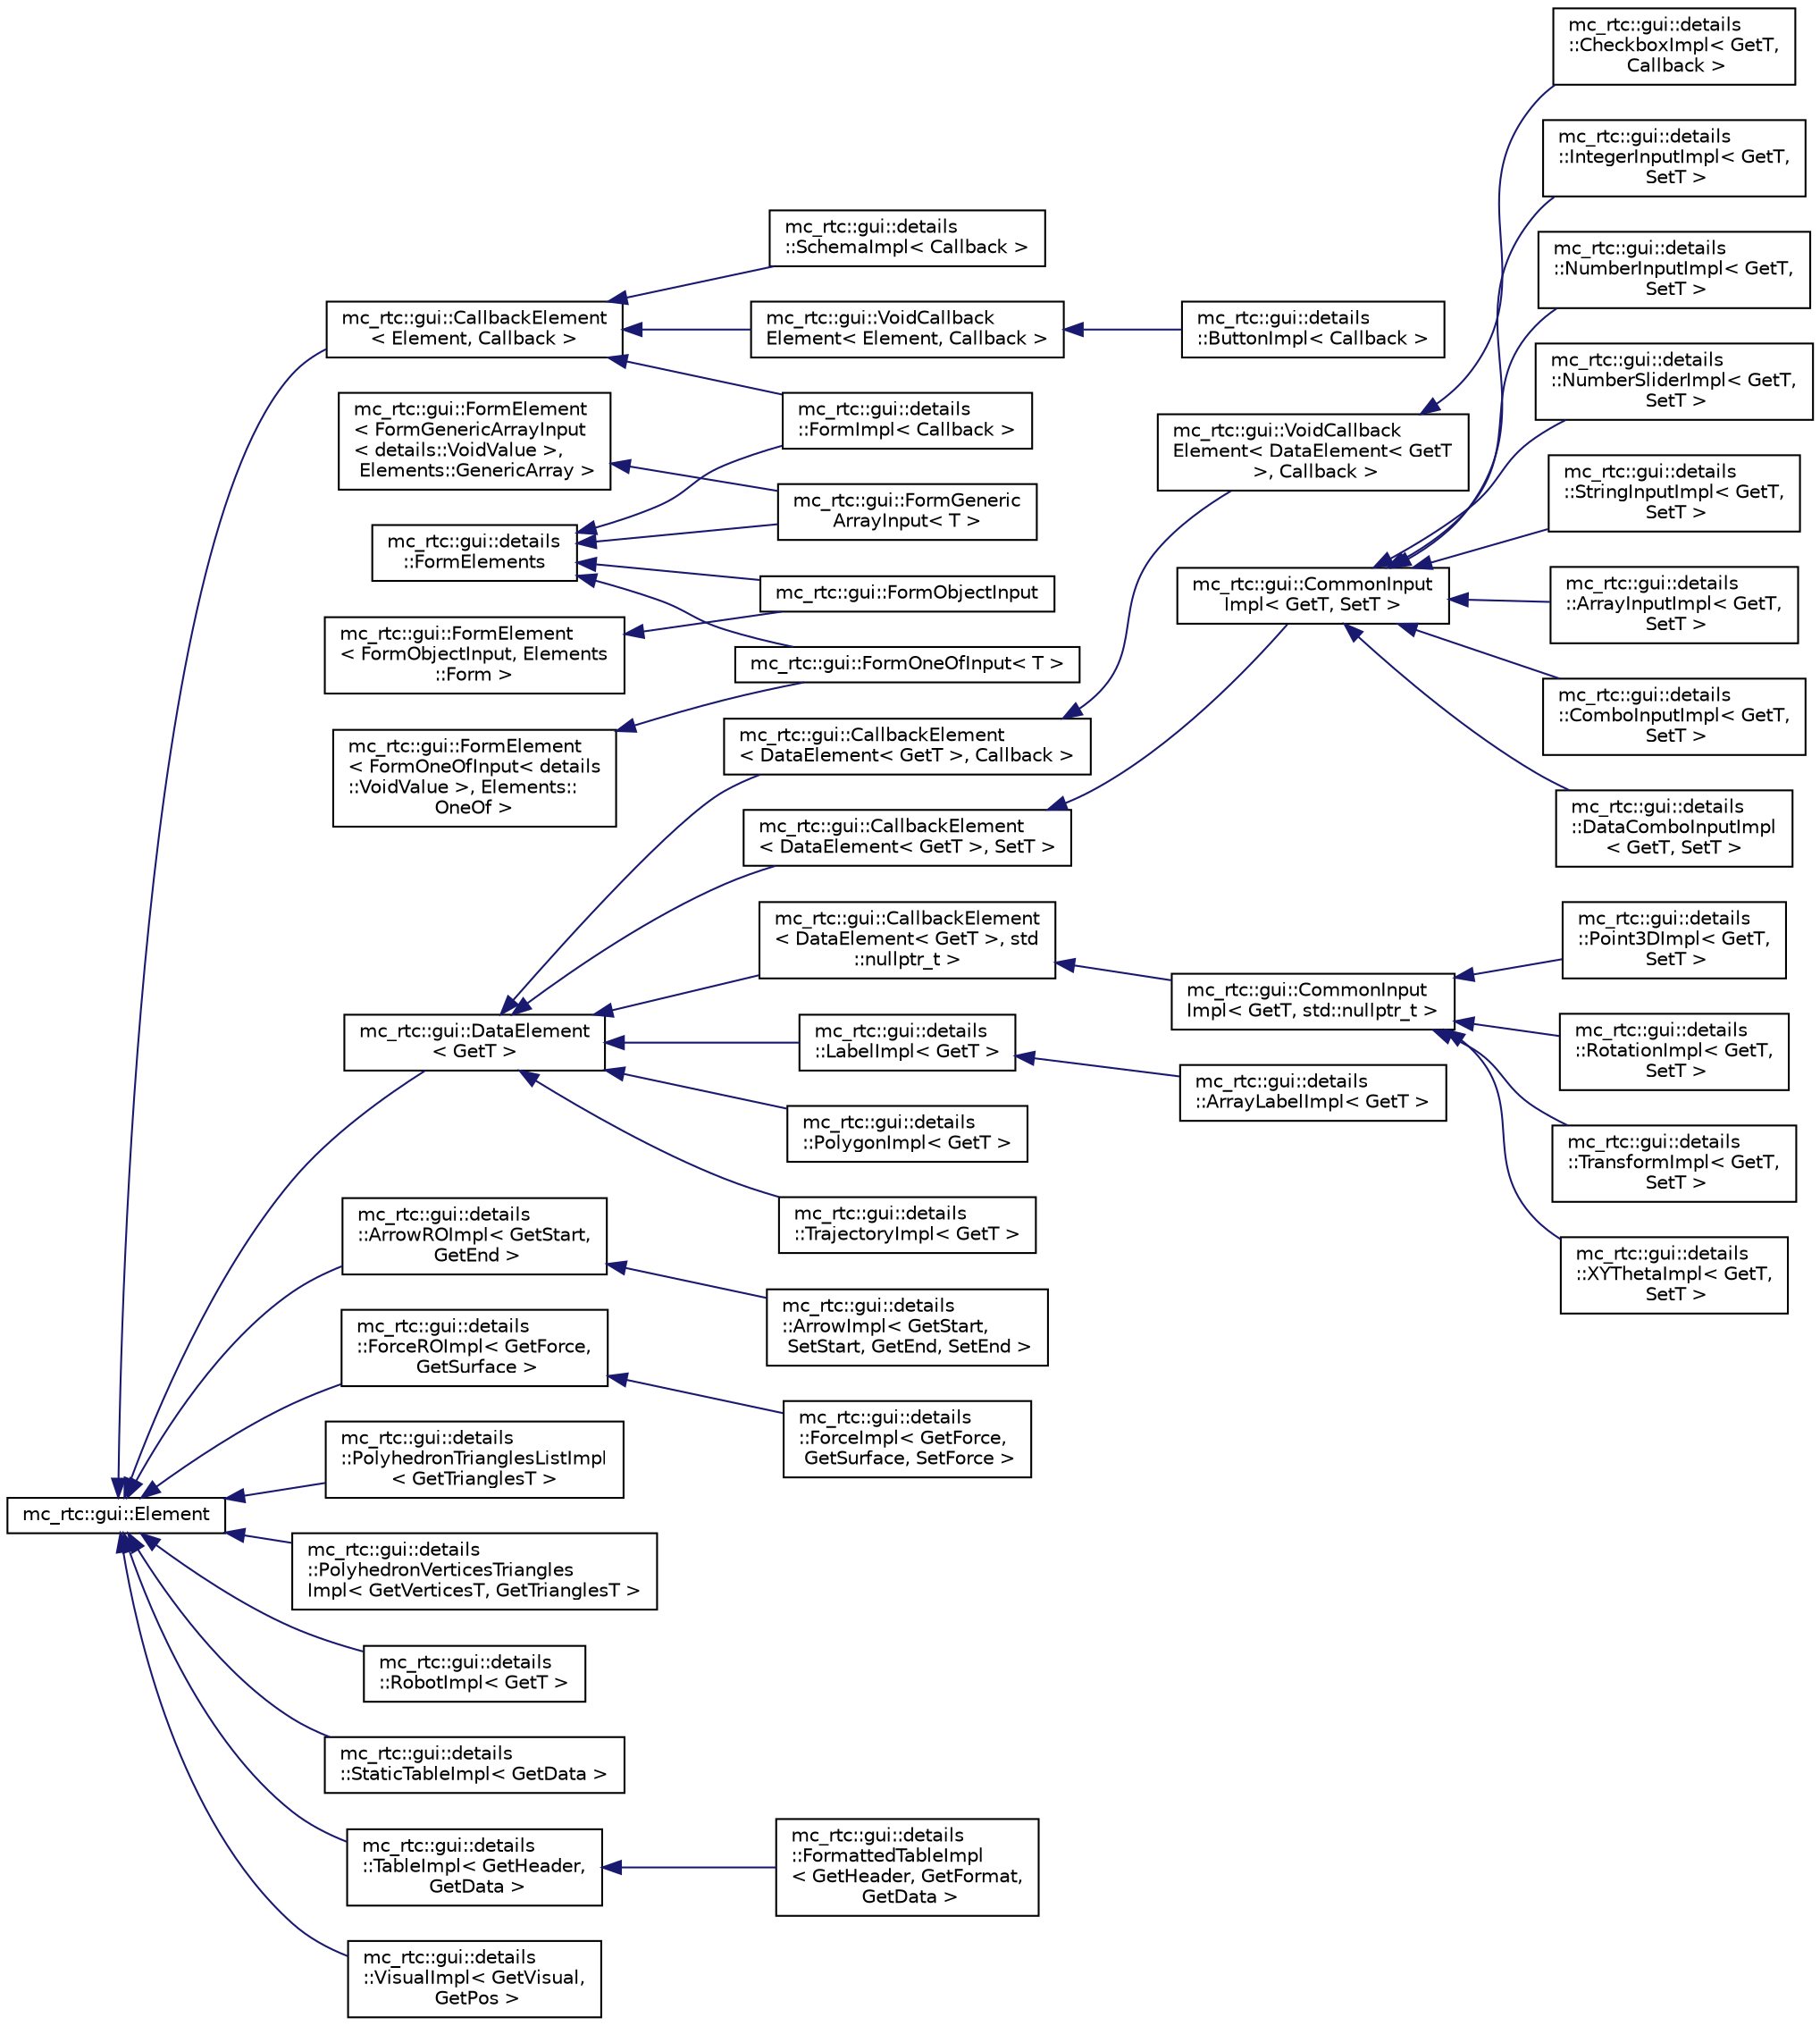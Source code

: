 digraph "Graphical Class Hierarchy"
{
 // INTERACTIVE_SVG=YES
 // LATEX_PDF_SIZE
  edge [fontname="Helvetica",fontsize="10",labelfontname="Helvetica",labelfontsize="10"];
  node [fontname="Helvetica",fontsize="10",shape=record];
  rankdir="LR";
  Node378 [label="mc_rtc::gui::Element",height=0.2,width=0.4,color="black", fillcolor="white", style="filled",URL="$structmc__rtc_1_1gui_1_1Element.html",tooltip=" "];
  Node378 -> Node379 [dir="back",color="midnightblue",fontsize="10",style="solid",fontname="Helvetica"];
  Node379 [label="mc_rtc::gui::CallbackElement\l\< Element, Callback \>",height=0.2,width=0.4,color="black", fillcolor="white", style="filled",URL="$structmc__rtc_1_1gui_1_1CallbackElement.html",tooltip=" "];
  Node379 -> Node1 [dir="back",color="midnightblue",fontsize="10",style="solid",fontname="Helvetica"];
  Node1 [label="mc_rtc::gui::details\l::FormImpl\< Callback \>",height=0.2,width=0.4,color="black", fillcolor="white", style="filled",URL="$structmc__rtc_1_1gui_1_1details_1_1FormImpl.html",tooltip=" "];
  Node379 -> Node380 [dir="back",color="midnightblue",fontsize="10",style="solid",fontname="Helvetica"];
  Node380 [label="mc_rtc::gui::details\l::SchemaImpl\< Callback \>",height=0.2,width=0.4,color="black", fillcolor="white", style="filled",URL="$structmc__rtc_1_1gui_1_1details_1_1SchemaImpl.html",tooltip=" "];
  Node379 -> Node381 [dir="back",color="midnightblue",fontsize="10",style="solid",fontname="Helvetica"];
  Node381 [label="mc_rtc::gui::VoidCallback\lElement\< Element, Callback \>",height=0.2,width=0.4,color="black", fillcolor="white", style="filled",URL="$structmc__rtc_1_1gui_1_1VoidCallbackElement.html",tooltip=" "];
  Node381 -> Node382 [dir="back",color="midnightblue",fontsize="10",style="solid",fontname="Helvetica"];
  Node382 [label="mc_rtc::gui::details\l::ButtonImpl\< Callback \>",height=0.2,width=0.4,color="black", fillcolor="white", style="filled",URL="$structmc__rtc_1_1gui_1_1details_1_1ButtonImpl.html",tooltip=" "];
  Node378 -> Node383 [dir="back",color="midnightblue",fontsize="10",style="solid",fontname="Helvetica"];
  Node383 [label="mc_rtc::gui::DataElement\l\< GetT \>",height=0.2,width=0.4,color="black", fillcolor="white", style="filled",URL="$structmc__rtc_1_1gui_1_1DataElement.html",tooltip=" "];
  Node383 -> Node384 [dir="back",color="midnightblue",fontsize="10",style="solid",fontname="Helvetica"];
  Node384 [label="mc_rtc::gui::CallbackElement\l\< DataElement\< GetT \>, Callback \>",height=0.2,width=0.4,color="black", fillcolor="white", style="filled",URL="$structmc__rtc_1_1gui_1_1CallbackElement.html",tooltip=" "];
  Node384 -> Node385 [dir="back",color="midnightblue",fontsize="10",style="solid",fontname="Helvetica"];
  Node385 [label="mc_rtc::gui::VoidCallback\lElement\< DataElement\< GetT\l \>, Callback \>",height=0.2,width=0.4,color="black", fillcolor="white", style="filled",URL="$structmc__rtc_1_1gui_1_1VoidCallbackElement.html",tooltip=" "];
  Node385 -> Node386 [dir="back",color="midnightblue",fontsize="10",style="solid",fontname="Helvetica"];
  Node386 [label="mc_rtc::gui::details\l::CheckboxImpl\< GetT,\l Callback \>",height=0.2,width=0.4,color="black", fillcolor="white", style="filled",URL="$structmc__rtc_1_1gui_1_1details_1_1CheckboxImpl.html",tooltip=" "];
  Node383 -> Node387 [dir="back",color="midnightblue",fontsize="10",style="solid",fontname="Helvetica"];
  Node387 [label="mc_rtc::gui::CallbackElement\l\< DataElement\< GetT \>, SetT \>",height=0.2,width=0.4,color="black", fillcolor="white", style="filled",URL="$structmc__rtc_1_1gui_1_1CallbackElement.html",tooltip=" "];
  Node387 -> Node388 [dir="back",color="midnightblue",fontsize="10",style="solid",fontname="Helvetica"];
  Node388 [label="mc_rtc::gui::CommonInput\lImpl\< GetT, SetT \>",height=0.2,width=0.4,color="black", fillcolor="white", style="filled",URL="$structmc__rtc_1_1gui_1_1CommonInputImpl.html",tooltip=" "];
  Node388 -> Node389 [dir="back",color="midnightblue",fontsize="10",style="solid",fontname="Helvetica"];
  Node389 [label="mc_rtc::gui::details\l::ArrayInputImpl\< GetT,\l SetT \>",height=0.2,width=0.4,color="black", fillcolor="white", style="filled",URL="$structmc__rtc_1_1gui_1_1details_1_1ArrayInputImpl.html",tooltip=" "];
  Node388 -> Node390 [dir="back",color="midnightblue",fontsize="10",style="solid",fontname="Helvetica"];
  Node390 [label="mc_rtc::gui::details\l::ComboInputImpl\< GetT,\l SetT \>",height=0.2,width=0.4,color="black", fillcolor="white", style="filled",URL="$structmc__rtc_1_1gui_1_1details_1_1ComboInputImpl.html",tooltip=" "];
  Node388 -> Node391 [dir="back",color="midnightblue",fontsize="10",style="solid",fontname="Helvetica"];
  Node391 [label="mc_rtc::gui::details\l::DataComboInputImpl\l\< GetT, SetT \>",height=0.2,width=0.4,color="black", fillcolor="white", style="filled",URL="$structmc__rtc_1_1gui_1_1details_1_1DataComboInputImpl.html",tooltip=" "];
  Node388 -> Node392 [dir="back",color="midnightblue",fontsize="10",style="solid",fontname="Helvetica"];
  Node392 [label="mc_rtc::gui::details\l::IntegerInputImpl\< GetT,\l SetT \>",height=0.2,width=0.4,color="black", fillcolor="white", style="filled",URL="$structmc__rtc_1_1gui_1_1details_1_1IntegerInputImpl.html",tooltip=" "];
  Node388 -> Node393 [dir="back",color="midnightblue",fontsize="10",style="solid",fontname="Helvetica"];
  Node393 [label="mc_rtc::gui::details\l::NumberInputImpl\< GetT,\l SetT \>",height=0.2,width=0.4,color="black", fillcolor="white", style="filled",URL="$structmc__rtc_1_1gui_1_1details_1_1NumberInputImpl.html",tooltip=" "];
  Node388 -> Node394 [dir="back",color="midnightblue",fontsize="10",style="solid",fontname="Helvetica"];
  Node394 [label="mc_rtc::gui::details\l::NumberSliderImpl\< GetT,\l SetT \>",height=0.2,width=0.4,color="black", fillcolor="white", style="filled",URL="$structmc__rtc_1_1gui_1_1details_1_1NumberSliderImpl.html",tooltip=" "];
  Node388 -> Node395 [dir="back",color="midnightblue",fontsize="10",style="solid",fontname="Helvetica"];
  Node395 [label="mc_rtc::gui::details\l::StringInputImpl\< GetT,\l SetT \>",height=0.2,width=0.4,color="black", fillcolor="white", style="filled",URL="$structmc__rtc_1_1gui_1_1details_1_1StringInputImpl.html",tooltip=" "];
  Node383 -> Node396 [dir="back",color="midnightblue",fontsize="10",style="solid",fontname="Helvetica"];
  Node396 [label="mc_rtc::gui::CallbackElement\l\< DataElement\< GetT \>, std\l::nullptr_t \>",height=0.2,width=0.4,color="black", fillcolor="white", style="filled",URL="$structmc__rtc_1_1gui_1_1CallbackElement.html",tooltip=" "];
  Node396 -> Node397 [dir="back",color="midnightblue",fontsize="10",style="solid",fontname="Helvetica"];
  Node397 [label="mc_rtc::gui::CommonInput\lImpl\< GetT, std::nullptr_t \>",height=0.2,width=0.4,color="black", fillcolor="white", style="filled",URL="$structmc__rtc_1_1gui_1_1CommonInputImpl.html",tooltip=" "];
  Node397 -> Node398 [dir="back",color="midnightblue",fontsize="10",style="solid",fontname="Helvetica"];
  Node398 [label="mc_rtc::gui::details\l::Point3DImpl\< GetT,\l SetT \>",height=0.2,width=0.4,color="black", fillcolor="white", style="filled",URL="$structmc__rtc_1_1gui_1_1details_1_1Point3DImpl.html",tooltip=" "];
  Node397 -> Node399 [dir="back",color="midnightblue",fontsize="10",style="solid",fontname="Helvetica"];
  Node399 [label="mc_rtc::gui::details\l::RotationImpl\< GetT,\l SetT \>",height=0.2,width=0.4,color="black", fillcolor="white", style="filled",URL="$structmc__rtc_1_1gui_1_1details_1_1RotationImpl.html",tooltip=" "];
  Node397 -> Node400 [dir="back",color="midnightblue",fontsize="10",style="solid",fontname="Helvetica"];
  Node400 [label="mc_rtc::gui::details\l::TransformImpl\< GetT,\l SetT \>",height=0.2,width=0.4,color="black", fillcolor="white", style="filled",URL="$structmc__rtc_1_1gui_1_1details_1_1TransformImpl.html",tooltip=" "];
  Node397 -> Node401 [dir="back",color="midnightblue",fontsize="10",style="solid",fontname="Helvetica"];
  Node401 [label="mc_rtc::gui::details\l::XYThetaImpl\< GetT,\l SetT \>",height=0.2,width=0.4,color="black", fillcolor="white", style="filled",URL="$structmc__rtc_1_1gui_1_1details_1_1XYThetaImpl.html",tooltip=" "];
  Node383 -> Node402 [dir="back",color="midnightblue",fontsize="10",style="solid",fontname="Helvetica"];
  Node402 [label="mc_rtc::gui::details\l::LabelImpl\< GetT \>",height=0.2,width=0.4,color="black", fillcolor="white", style="filled",URL="$structmc__rtc_1_1gui_1_1details_1_1LabelImpl.html",tooltip=" "];
  Node402 -> Node403 [dir="back",color="midnightblue",fontsize="10",style="solid",fontname="Helvetica"];
  Node403 [label="mc_rtc::gui::details\l::ArrayLabelImpl\< GetT \>",height=0.2,width=0.4,color="black", fillcolor="white", style="filled",URL="$structmc__rtc_1_1gui_1_1details_1_1ArrayLabelImpl.html",tooltip=" "];
  Node383 -> Node404 [dir="back",color="midnightblue",fontsize="10",style="solid",fontname="Helvetica"];
  Node404 [label="mc_rtc::gui::details\l::PolygonImpl\< GetT \>",height=0.2,width=0.4,color="black", fillcolor="white", style="filled",URL="$structmc__rtc_1_1gui_1_1details_1_1PolygonImpl.html",tooltip=" "];
  Node383 -> Node405 [dir="back",color="midnightblue",fontsize="10",style="solid",fontname="Helvetica"];
  Node405 [label="mc_rtc::gui::details\l::TrajectoryImpl\< GetT \>",height=0.2,width=0.4,color="black", fillcolor="white", style="filled",URL="$structmc__rtc_1_1gui_1_1details_1_1TrajectoryImpl.html",tooltip=" "];
  Node378 -> Node406 [dir="back",color="midnightblue",fontsize="10",style="solid",fontname="Helvetica"];
  Node406 [label="mc_rtc::gui::details\l::ArrowROImpl\< GetStart,\l GetEnd \>",height=0.2,width=0.4,color="black", fillcolor="white", style="filled",URL="$structmc__rtc_1_1gui_1_1details_1_1ArrowROImpl.html",tooltip=" "];
  Node406 -> Node407 [dir="back",color="midnightblue",fontsize="10",style="solid",fontname="Helvetica"];
  Node407 [label="mc_rtc::gui::details\l::ArrowImpl\< GetStart,\l SetStart, GetEnd, SetEnd \>",height=0.2,width=0.4,color="black", fillcolor="white", style="filled",URL="$structmc__rtc_1_1gui_1_1details_1_1ArrowImpl.html",tooltip=" "];
  Node378 -> Node408 [dir="back",color="midnightblue",fontsize="10",style="solid",fontname="Helvetica"];
  Node408 [label="mc_rtc::gui::details\l::ForceROImpl\< GetForce,\l GetSurface \>",height=0.2,width=0.4,color="black", fillcolor="white", style="filled",URL="$structmc__rtc_1_1gui_1_1details_1_1ForceROImpl.html",tooltip=" "];
  Node408 -> Node409 [dir="back",color="midnightblue",fontsize="10",style="solid",fontname="Helvetica"];
  Node409 [label="mc_rtc::gui::details\l::ForceImpl\< GetForce,\l GetSurface, SetForce \>",height=0.2,width=0.4,color="black", fillcolor="white", style="filled",URL="$structmc__rtc_1_1gui_1_1details_1_1ForceImpl.html",tooltip=" "];
  Node378 -> Node410 [dir="back",color="midnightblue",fontsize="10",style="solid",fontname="Helvetica"];
  Node410 [label="mc_rtc::gui::details\l::PolyhedronTrianglesListImpl\l\< GetTrianglesT \>",height=0.2,width=0.4,color="black", fillcolor="white", style="filled",URL="$structmc__rtc_1_1gui_1_1details_1_1PolyhedronTrianglesListImpl.html",tooltip=" "];
  Node378 -> Node411 [dir="back",color="midnightblue",fontsize="10",style="solid",fontname="Helvetica"];
  Node411 [label="mc_rtc::gui::details\l::PolyhedronVerticesTriangles\lImpl\< GetVerticesT, GetTrianglesT \>",height=0.2,width=0.4,color="black", fillcolor="white", style="filled",URL="$structmc__rtc_1_1gui_1_1details_1_1PolyhedronVerticesTrianglesImpl.html",tooltip=" "];
  Node378 -> Node412 [dir="back",color="midnightblue",fontsize="10",style="solid",fontname="Helvetica"];
  Node412 [label="mc_rtc::gui::details\l::RobotImpl\< GetT \>",height=0.2,width=0.4,color="black", fillcolor="white", style="filled",URL="$structmc__rtc_1_1gui_1_1details_1_1RobotImpl.html",tooltip=" "];
  Node378 -> Node413 [dir="back",color="midnightblue",fontsize="10",style="solid",fontname="Helvetica"];
  Node413 [label="mc_rtc::gui::details\l::StaticTableImpl\< GetData \>",height=0.2,width=0.4,color="black", fillcolor="white", style="filled",URL="$structmc__rtc_1_1gui_1_1details_1_1StaticTableImpl.html",tooltip=" "];
  Node378 -> Node414 [dir="back",color="midnightblue",fontsize="10",style="solid",fontname="Helvetica"];
  Node414 [label="mc_rtc::gui::details\l::TableImpl\< GetHeader,\l GetData \>",height=0.2,width=0.4,color="black", fillcolor="white", style="filled",URL="$structmc__rtc_1_1gui_1_1details_1_1TableImpl.html",tooltip=" "];
  Node414 -> Node415 [dir="back",color="midnightblue",fontsize="10",style="solid",fontname="Helvetica"];
  Node415 [label="mc_rtc::gui::details\l::FormattedTableImpl\l\< GetHeader, GetFormat,\l GetData \>",height=0.2,width=0.4,color="black", fillcolor="white", style="filled",URL="$structmc__rtc_1_1gui_1_1details_1_1FormattedTableImpl.html",tooltip=" "];
  Node378 -> Node416 [dir="back",color="midnightblue",fontsize="10",style="solid",fontname="Helvetica"];
  Node416 [label="mc_rtc::gui::details\l::VisualImpl\< GetVisual,\l GetPos \>",height=0.2,width=0.4,color="black", fillcolor="white", style="filled",URL="$structmc__rtc_1_1gui_1_1details_1_1VisualImpl.html",tooltip=" "];
  Node334 [label="mc_rtc::gui::FormElement\l\< FormGenericArrayInput\l\< details::VoidValue \>,\l Elements::GenericArray \>",height=0.2,width=0.4,color="black", fillcolor="white", style="filled",URL="$structmc__rtc_1_1gui_1_1FormElement.html",tooltip=" "];
  Node334 -> Node2 [dir="back",color="midnightblue",fontsize="10",style="solid",fontname="Helvetica"];
  Node2 [label="mc_rtc::gui::FormGeneric\lArrayInput\< T \>",height=0.2,width=0.4,color="black", fillcolor="white", style="filled",URL="$structmc__rtc_1_1gui_1_1FormGenericArrayInput.html",tooltip=" "];
  Node331 [label="mc_rtc::gui::FormElement\l\< FormObjectInput, Elements\l::Form \>",height=0.2,width=0.4,color="black", fillcolor="white", style="filled",URL="$structmc__rtc_1_1gui_1_1FormElement.html",tooltip=" "];
  Node331 -> Node3 [dir="back",color="midnightblue",fontsize="10",style="solid",fontname="Helvetica"];
  Node3 [label="mc_rtc::gui::FormObjectInput",height=0.2,width=0.4,color="black", fillcolor="white", style="filled",URL="$structmc__rtc_1_1gui_1_1FormObjectInput.html",tooltip=" "];
  Node330 [label="mc_rtc::gui::FormElement\l\< FormOneOfInput\< details\l::VoidValue \>, Elements::\lOneOf \>",height=0.2,width=0.4,color="black", fillcolor="white", style="filled",URL="$structmc__rtc_1_1gui_1_1FormElement.html",tooltip=" "];
  Node330 -> Node4 [dir="back",color="midnightblue",fontsize="10",style="solid",fontname="Helvetica"];
  Node4 [label="mc_rtc::gui::FormOneOfInput\< T \>",height=0.2,width=0.4,color="black", fillcolor="white", style="filled",URL="$structmc__rtc_1_1gui_1_1FormOneOfInput.html",tooltip=" "];
  Node0 [label="mc_rtc::gui::details\l::FormElements",height=0.2,width=0.4,color="black", fillcolor="white", style="filled",URL="$structmc__rtc_1_1gui_1_1details_1_1FormElements.html",tooltip=" "];
  Node0 -> Node1 [dir="back",color="midnightblue",fontsize="10",style="solid",fontname="Helvetica"];
  Node0 -> Node2 [dir="back",color="midnightblue",fontsize="10",style="solid",fontname="Helvetica"];
  Node0 -> Node3 [dir="back",color="midnightblue",fontsize="10",style="solid",fontname="Helvetica"];
  Node0 -> Node4 [dir="back",color="midnightblue",fontsize="10",style="solid",fontname="Helvetica"];
}
